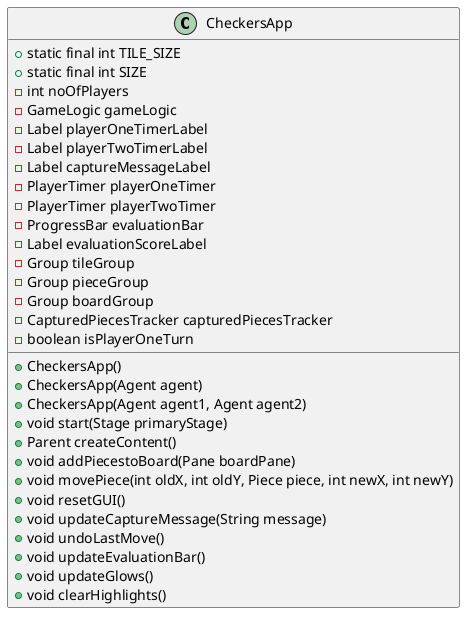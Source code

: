 @startuml
class CheckersApp {
    + static final int TILE_SIZE
    + static final int SIZE
    - int noOfPlayers
    - GameLogic gameLogic
    - Label playerOneTimerLabel
    - Label playerTwoTimerLabel
    - Label captureMessageLabel
    - PlayerTimer playerOneTimer
    - PlayerTimer playerTwoTimer
    - ProgressBar evaluationBar
    - Label evaluationScoreLabel
    - Group tileGroup
    - Group pieceGroup
    - Group boardGroup
    - CapturedPiecesTracker capturedPiecesTracker
    - boolean isPlayerOneTurn
    + CheckersApp()
    + CheckersApp(Agent agent)
    + CheckersApp(Agent agent1, Agent agent2)
    + void start(Stage primaryStage)
    + Parent createContent()
    + void addPiecestoBoard(Pane boardPane)
    + void movePiece(int oldX, int oldY, Piece piece, int newX, int newY)
    + void resetGUI()
    + void updateCaptureMessage(String message)
    + void undoLastMove()
    + void updateEvaluationBar()
    + void updateGlows()
    + void clearHighlights()
}
@enduml
